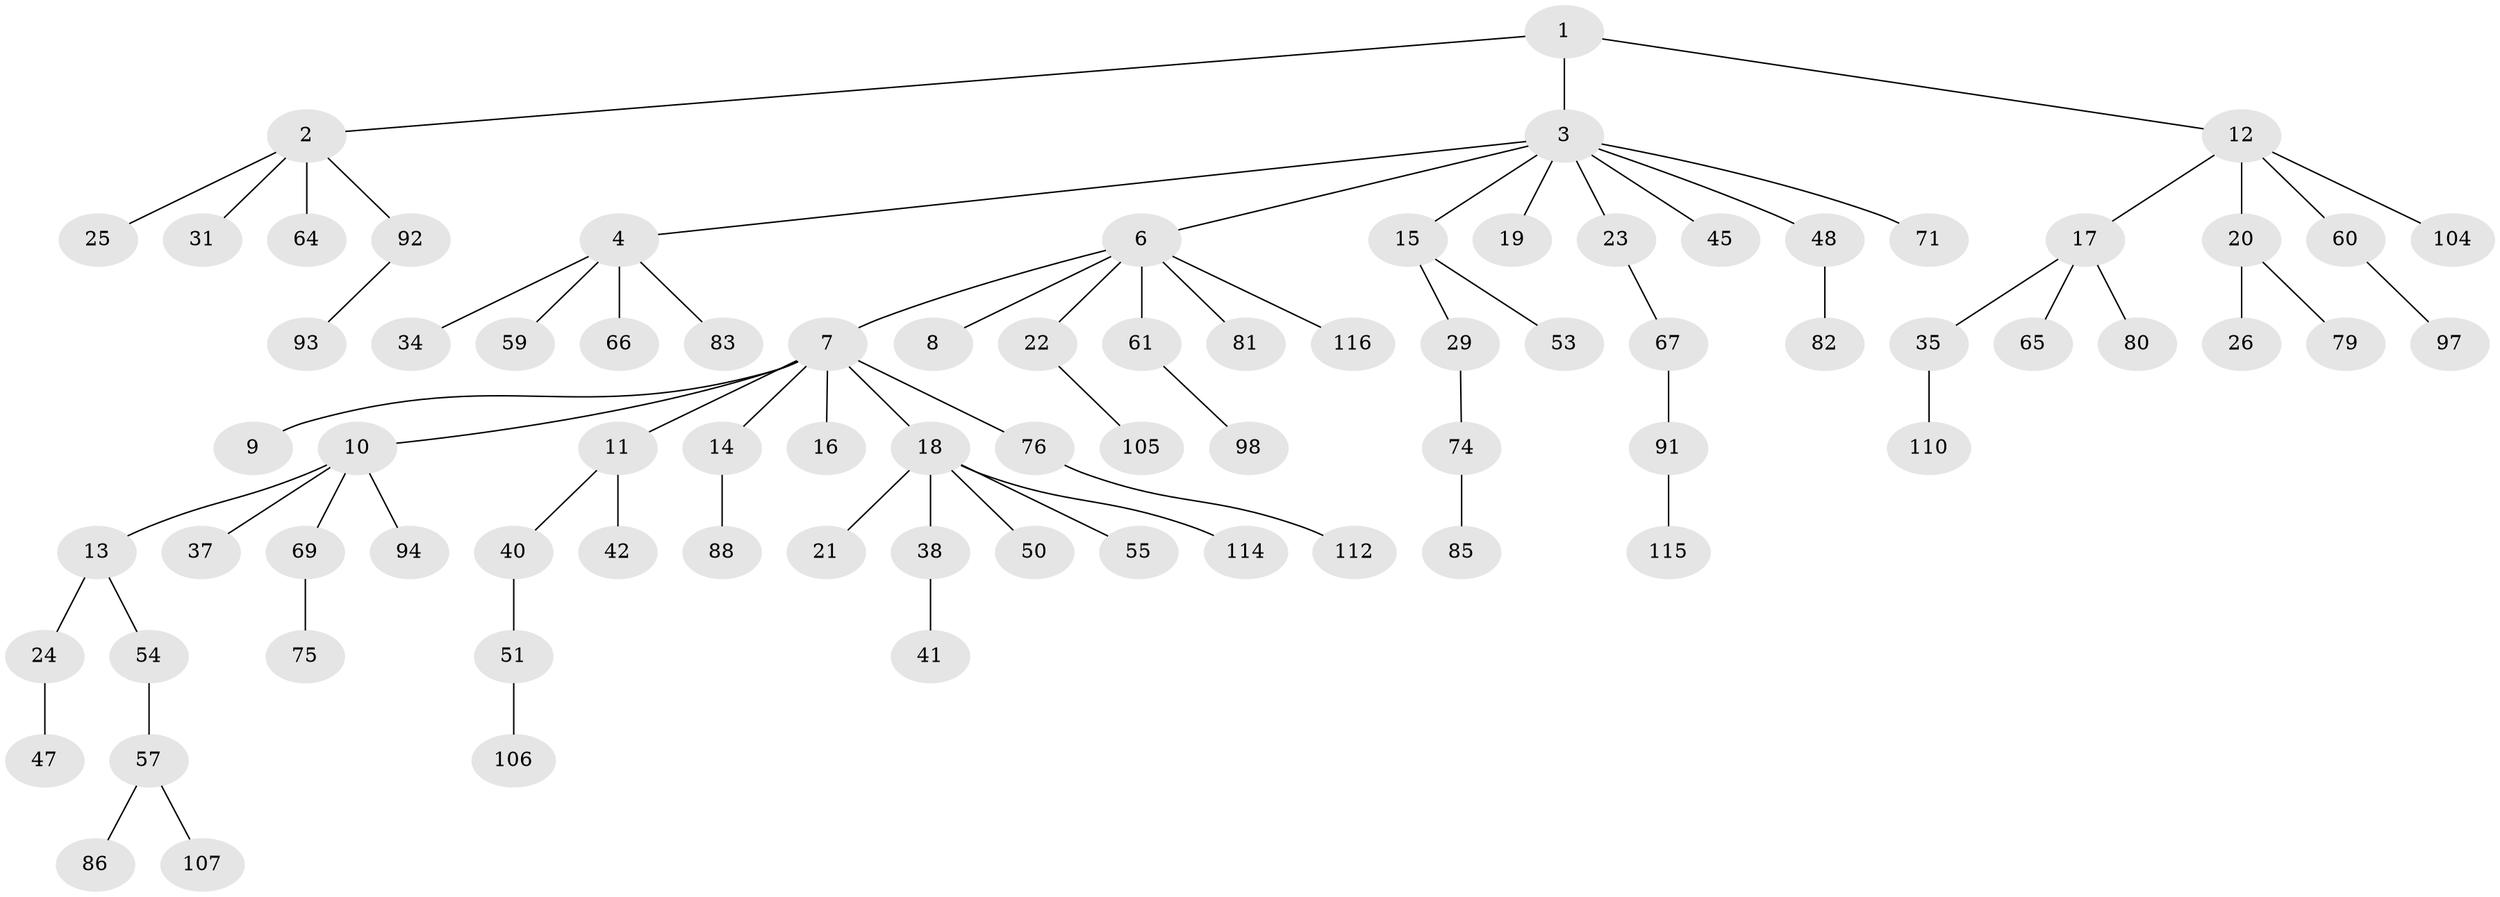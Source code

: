 // Generated by graph-tools (version 1.1) at 2025/24/03/03/25 07:24:07]
// undirected, 78 vertices, 77 edges
graph export_dot {
graph [start="1"]
  node [color=gray90,style=filled];
  1;
  2 [super="+33"];
  3 [super="+5"];
  4 [super="+36"];
  6 [super="+30"];
  7 [super="+43"];
  8 [super="+103"];
  9;
  10 [super="+68"];
  11 [super="+27"];
  12 [super="+52"];
  13 [super="+44"];
  14 [super="+39"];
  15 [super="+89"];
  16;
  17 [super="+49"];
  18 [super="+28"];
  19;
  20 [super="+62"];
  21;
  22;
  23;
  24;
  25 [super="+70"];
  26 [super="+78"];
  29 [super="+102"];
  31 [super="+32"];
  34 [super="+73"];
  35;
  37 [super="+109"];
  38;
  40;
  41;
  42;
  45 [super="+46"];
  47;
  48 [super="+72"];
  50 [super="+56"];
  51;
  53 [super="+90"];
  54 [super="+58"];
  55 [super="+113"];
  57 [super="+77"];
  59;
  60;
  61 [super="+63"];
  64 [super="+101"];
  65 [super="+84"];
  66;
  67 [super="+95"];
  69 [super="+96"];
  71;
  74 [super="+111"];
  75 [super="+108"];
  76;
  79;
  80;
  81;
  82;
  83 [super="+99"];
  85 [super="+87"];
  86;
  88;
  91 [super="+100"];
  92;
  93;
  94;
  97;
  98;
  104;
  105;
  106;
  107;
  110;
  112;
  114;
  115;
  116;
  1 -- 2;
  1 -- 3;
  1 -- 12;
  2 -- 25;
  2 -- 31;
  2 -- 64;
  2 -- 92;
  3 -- 4;
  3 -- 6;
  3 -- 15;
  3 -- 19;
  3 -- 23;
  3 -- 71;
  3 -- 48;
  3 -- 45;
  4 -- 34;
  4 -- 59;
  4 -- 83;
  4 -- 66;
  6 -- 7;
  6 -- 8;
  6 -- 22;
  6 -- 61;
  6 -- 81;
  6 -- 116;
  7 -- 9;
  7 -- 10;
  7 -- 11;
  7 -- 14;
  7 -- 16;
  7 -- 18;
  7 -- 76;
  10 -- 13;
  10 -- 37;
  10 -- 69;
  10 -- 94;
  11 -- 40;
  11 -- 42;
  12 -- 17;
  12 -- 20;
  12 -- 104;
  12 -- 60;
  13 -- 24;
  13 -- 54;
  14 -- 88;
  15 -- 29;
  15 -- 53;
  17 -- 35;
  17 -- 80;
  17 -- 65;
  18 -- 21;
  18 -- 38;
  18 -- 55;
  18 -- 114;
  18 -- 50;
  20 -- 26;
  20 -- 79;
  22 -- 105;
  23 -- 67;
  24 -- 47;
  29 -- 74;
  35 -- 110;
  38 -- 41;
  40 -- 51;
  48 -- 82;
  51 -- 106;
  54 -- 57;
  57 -- 107;
  57 -- 86;
  60 -- 97;
  61 -- 98;
  67 -- 91;
  69 -- 75;
  74 -- 85;
  76 -- 112;
  91 -- 115;
  92 -- 93;
}
